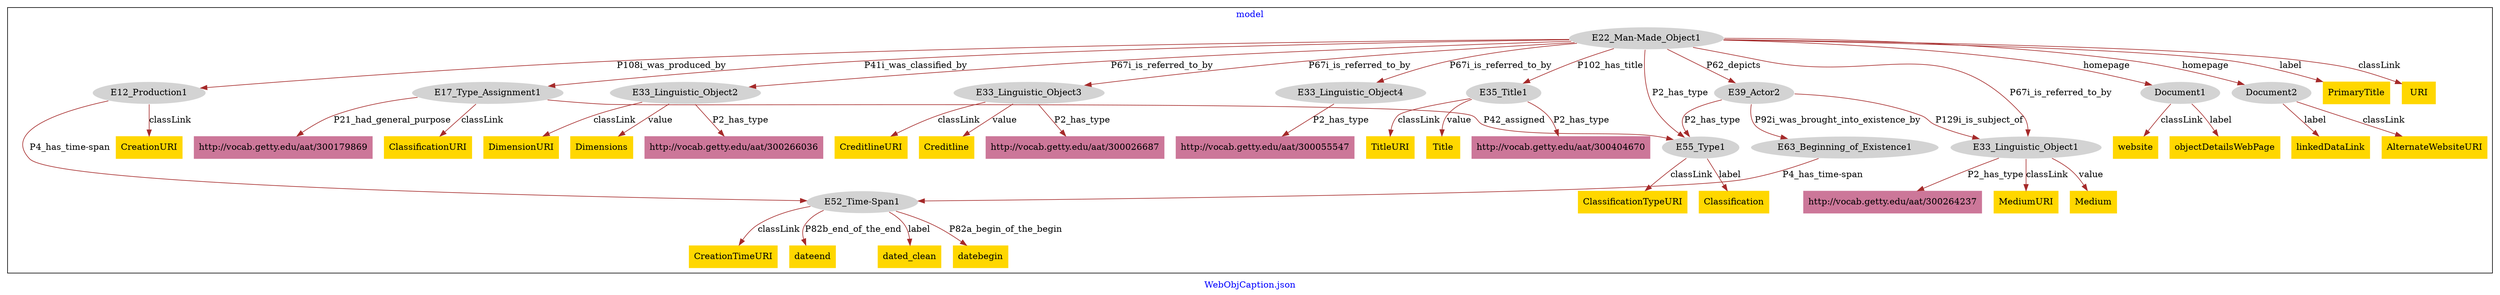 digraph n0 {
fontcolor="blue"
remincross="true"
label="WebObjCaption.json"
subgraph cluster {
label="model"
n2[style="filled",color="white",fillcolor="lightgray",label="E22_Man-Made_Object1"];
n3[style="filled",color="white",fillcolor="lightgray",label="E12_Production1"];
n4[style="filled",color="white",fillcolor="lightgray",label="E17_Type_Assignment1"];
n5[style="filled",color="white",fillcolor="lightgray",label="E33_Linguistic_Object2"];
n6[style="filled",color="white",fillcolor="lightgray",label="E33_Linguistic_Object3"];
n7[style="filled",color="white",fillcolor="lightgray",label="E33_Linguistic_Object4"];
n8[style="filled",color="white",fillcolor="lightgray",label="E35_Title1"];
n9[style="filled",color="white",fillcolor="lightgray",label="E39_Actor2"];
n10[style="filled",color="white",fillcolor="lightgray",label="Document1"];
n11[style="filled",color="white",fillcolor="lightgray",label="Document2"];
n12[style="filled",color="white",fillcolor="lightgray",label="E33_Linguistic_Object1"];
n13[style="filled",color="white",fillcolor="lightgray",label="E55_Type1"];
n14[style="filled",color="white",fillcolor="lightgray",label="E63_Beginning_of_Existence1"];
n15[style="filled",color="white",fillcolor="lightgray",label="E52_Time-Span1"];
n16[shape="plaintext",style="filled",fillcolor="gold",label="CreationTimeURI"];
n17[shape="plaintext",style="filled",fillcolor="gold",label="dateend"];
n18[shape="plaintext",style="filled",fillcolor="gold",label="dated_clean"];
n19[shape="plaintext",style="filled",fillcolor="gold",label="TitleURI"];
n20[shape="plaintext",style="filled",fillcolor="gold",label="PrimaryTitle"];
n21[shape="plaintext",style="filled",fillcolor="gold",label="linkedDataLink"];
n22[shape="plaintext",style="filled",fillcolor="gold",label="CreditlineURI"];
n23[shape="plaintext",style="filled",fillcolor="gold",label="CreationURI"];
n24[shape="plaintext",style="filled",fillcolor="gold",label="website"];
n25[shape="plaintext",style="filled",fillcolor="gold",label="ClassificationURI"];
n26[shape="plaintext",style="filled",fillcolor="gold",label="MediumURI"];
n27[shape="plaintext",style="filled",fillcolor="gold",label="DimensionURI"];
n28[shape="plaintext",style="filled",fillcolor="gold",label="Dimensions"];
n29[shape="plaintext",style="filled",fillcolor="gold",label="Creditline"];
n30[shape="plaintext",style="filled",fillcolor="gold",label="ClassificationTypeURI"];
n31[shape="plaintext",style="filled",fillcolor="gold",label="Medium"];
n32[shape="plaintext",style="filled",fillcolor="gold",label="objectDetailsWebPage"];
n33[shape="plaintext",style="filled",fillcolor="gold",label="URI"];
n34[shape="plaintext",style="filled",fillcolor="gold",label="AlternateWebsiteURI"];
n35[shape="plaintext",style="filled",fillcolor="gold",label="Classification"];
n36[shape="plaintext",style="filled",fillcolor="gold",label="Title"];
n37[shape="plaintext",style="filled",fillcolor="gold",label="datebegin"];
n38[shape="plaintext",style="filled",fillcolor="#CC7799",label="http://vocab.getty.edu/aat/300404670"];
n39[shape="plaintext",style="filled",fillcolor="#CC7799",label="http://vocab.getty.edu/aat/300026687"];
n40[shape="plaintext",style="filled",fillcolor="#CC7799",label="http://vocab.getty.edu/aat/300055547"];
n41[shape="plaintext",style="filled",fillcolor="#CC7799",label="http://vocab.getty.edu/aat/300266036"];
n42[shape="plaintext",style="filled",fillcolor="#CC7799",label="http://vocab.getty.edu/aat/300179869"];
n43[shape="plaintext",style="filled",fillcolor="#CC7799",label="http://vocab.getty.edu/aat/300264237"];
}
n2 -> n3[color="brown",fontcolor="black",label="P108i_was_produced_by"]
n2 -> n4[color="brown",fontcolor="black",label="P41i_was_classified_by"]
n2 -> n5[color="brown",fontcolor="black",label="P67i_is_referred_to_by"]
n2 -> n6[color="brown",fontcolor="black",label="P67i_is_referred_to_by"]
n2 -> n7[color="brown",fontcolor="black",label="P67i_is_referred_to_by"]
n2 -> n8[color="brown",fontcolor="black",label="P102_has_title"]
n2 -> n9[color="brown",fontcolor="black",label="P62_depicts"]
n2 -> n10[color="brown",fontcolor="black",label="homepage"]
n2 -> n11[color="brown",fontcolor="black",label="homepage"]
n9 -> n12[color="brown",fontcolor="black",label="P129i_is_subject_of"]
n9 -> n13[color="brown",fontcolor="black",label="P2_has_type"]
n9 -> n14[color="brown",fontcolor="black",label="P92i_was_brought_into_existence_by"]
n14 -> n15[color="brown",fontcolor="black",label="P4_has_time-span"]
n15 -> n16[color="brown",fontcolor="black",label="classLink"]
n15 -> n17[color="brown",fontcolor="black",label="P82b_end_of_the_end"]
n15 -> n18[color="brown",fontcolor="black",label="label"]
n8 -> n19[color="brown",fontcolor="black",label="classLink"]
n2 -> n20[color="brown",fontcolor="black",label="label"]
n11 -> n21[color="brown",fontcolor="black",label="label"]
n6 -> n22[color="brown",fontcolor="black",label="classLink"]
n3 -> n23[color="brown",fontcolor="black",label="classLink"]
n10 -> n24[color="brown",fontcolor="black",label="classLink"]
n4 -> n25[color="brown",fontcolor="black",label="classLink"]
n12 -> n26[color="brown",fontcolor="black",label="classLink"]
n5 -> n27[color="brown",fontcolor="black",label="classLink"]
n5 -> n28[color="brown",fontcolor="black",label="value"]
n6 -> n29[color="brown",fontcolor="black",label="value"]
n13 -> n30[color="brown",fontcolor="black",label="classLink"]
n12 -> n31[color="brown",fontcolor="black",label="value"]
n10 -> n32[color="brown",fontcolor="black",label="label"]
n2 -> n33[color="brown",fontcolor="black",label="classLink"]
n11 -> n34[color="brown",fontcolor="black",label="classLink"]
n13 -> n35[color="brown",fontcolor="black",label="label"]
n8 -> n36[color="brown",fontcolor="black",label="value"]
n15 -> n37[color="brown",fontcolor="black",label="P82a_begin_of_the_begin"]
n8 -> n38[color="brown",fontcolor="black",label="P2_has_type"]
n4 -> n13[color="brown",fontcolor="black",label="P42_assigned"]
n6 -> n39[color="brown",fontcolor="black",label="P2_has_type"]
n2 -> n13[color="brown",fontcolor="black",label="P2_has_type"]
n7 -> n40[color="brown",fontcolor="black",label="P2_has_type"]
n3 -> n15[color="brown",fontcolor="black",label="P4_has_time-span"]
n5 -> n41[color="brown",fontcolor="black",label="P2_has_type"]
n2 -> n12[color="brown",fontcolor="black",label="P67i_is_referred_to_by"]
n4 -> n42[color="brown",fontcolor="black",label="P21_had_general_purpose"]
n12 -> n43[color="brown",fontcolor="black",label="P2_has_type"]
}
